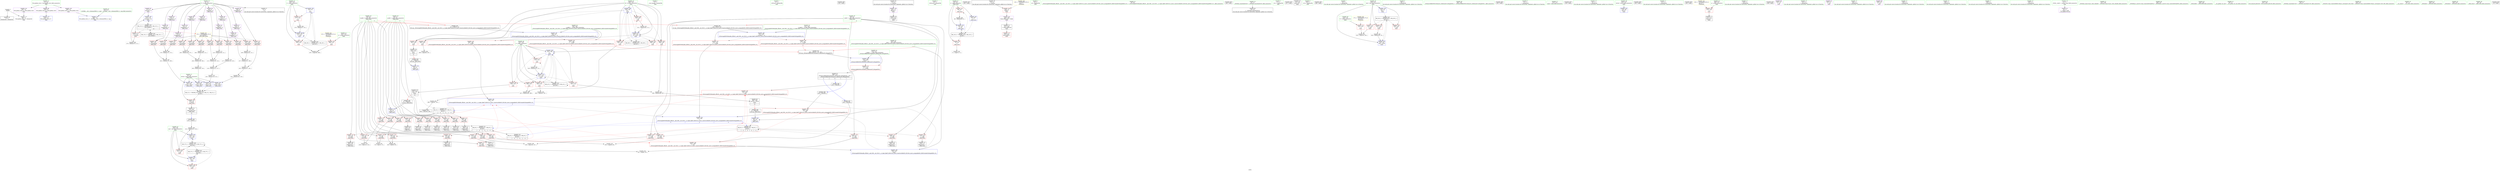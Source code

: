 digraph "SVFG" {
	label="SVFG";

	Node0x55d5497d9d20 [shape=record,color=grey,label="{NodeID: 0\nNullPtr}"];
	Node0x55d5497d9d20 -> Node0x55d5497fcfd0[style=solid];
	Node0x55d5497d9d20 -> Node0x55d549804400[style=solid];
	Node0x55d54980c3f0 [shape=record,color=grey,label="{NodeID: 277\n142 = Binary(137, 141, )\n}"];
	Node0x55d54980c3f0 -> Node0x55d54980c270[style=solid];
	Node0x55d5497ff2e0 [shape=record,color=blue,label="{NodeID: 194\n224\<--91\ni\<--\nmain\n}"];
	Node0x55d5497ff2e0 -> Node0x55d5498032f0[style=dashed];
	Node0x55d5497ff2e0 -> Node0x55d5498033c0[style=dashed];
	Node0x55d5497ff2e0 -> Node0x55d5497ff480[style=dashed];
	Node0x55d5497ff2e0 -> Node0x55d54981dbe0[style=dashed];
	Node0x55d5497fbc90 [shape=record,color=red,label="{NodeID: 111\n124\<--56\n\<--a.addr\n_Z6do_foriii\n}"];
	Node0x55d5497fbc90 -> Node0x55d54980dbf0[style=solid];
	Node0x55d5497fa6e0 [shape=record,color=green,label="{NodeID: 28\n56\<--57\na.addr\<--a.addr_field_insensitive\n_Z6do_foriii\n|{|<s11>3}}"];
	Node0x55d5497fa6e0 -> Node0x55d5497fb880[style=solid];
	Node0x55d5497fa6e0 -> Node0x55d5497fb950[style=solid];
	Node0x55d5497fa6e0 -> Node0x55d5497fba20[style=solid];
	Node0x55d5497fa6e0 -> Node0x55d5497fbaf0[style=solid];
	Node0x55d5497fa6e0 -> Node0x55d5497fbbc0[style=solid];
	Node0x55d5497fa6e0 -> Node0x55d5497fbc90[style=solid];
	Node0x55d5497fa6e0 -> Node0x55d5497fbd60[style=solid];
	Node0x55d5497fa6e0 -> Node0x55d5497fbe30[style=solid];
	Node0x55d5497fa6e0 -> Node0x55d5497fbf00[style=solid];
	Node0x55d5497fa6e0 -> Node0x55d5498011a0[style=solid];
	Node0x55d5497fa6e0 -> Node0x55d549804500[style=solid];
	Node0x55d5497fa6e0:s11 -> Node0x55d549806a80[style=solid,color=red];
	Node0x55d5498059e0 [shape=record,color=black,label="{NodeID: 388\n204 = PHI(368, )\n}"];
	Node0x55d5498059e0 -> Node0x55d549802d40[style=solid];
	Node0x55d549802520 [shape=record,color=red,label="{NodeID: 139\n157\<--156\n\<--arrayidx32\n_Z6do_foriii\n}"];
	Node0x55d549802520 -> Node0x55d54980cff0[style=solid];
	Node0x55d5497fcfd0 [shape=record,color=black,label="{NodeID: 56\n2\<--3\ndummyVal\<--dummyVal\n}"];
	Node0x55d549803be0 [shape=record,color=red,label="{NodeID: 167\n292\<--232\n\<--j\nmain\n}"];
	Node0x55d549803be0 -> Node0x55d54980e4f0[style=solid];
	Node0x55d5497fe780 [shape=record,color=purple,label="{NodeID: 84\n108\<--8\narrayidx9\<--F\n_Z6do_foriii\n}"];
	Node0x55d5497fe780 -> Node0x55d549802040[style=solid];
	Node0x55d5497f2c90 [shape=record,color=green,label="{NodeID: 1\n7\<--1\n__dso_handle\<--dummyObj\nGlob }"];
	Node0x55d54980c570 [shape=record,color=grey,label="{NodeID: 278\n119 = Binary(112, 117, )\n}"];
	Node0x55d54980c570 -> Node0x55d54980c9f0[style=solid];
	Node0x55d5497ff3b0 [shape=record,color=blue,label="{NodeID: 195\n272\<--274\narrayidx\<--inc\nmain\n}"];
	Node0x55d5497ff3b0 -> Node0x55d54981d1e0[style=dashed];
	Node0x55d5497fbd60 [shape=record,color=red,label="{NodeID: 112\n128\<--56\n\<--a.addr\n_Z6do_foriii\n}"];
	Node0x55d5497fbd60 -> Node0x55d5497fd810[style=solid];
	Node0x55d5497fa7b0 [shape=record,color=green,label="{NodeID: 29\n58\<--59\nb.addr\<--b.addr_field_insensitive\n_Z6do_foriii\n|{|<s10>3|<s11>4}}"];
	Node0x55d5497fa7b0 -> Node0x55d549801270[style=solid];
	Node0x55d5497fa7b0 -> Node0x55d549801340[style=solid];
	Node0x55d5497fa7b0 -> Node0x55d549801410[style=solid];
	Node0x55d5497fa7b0 -> Node0x55d5498014e0[style=solid];
	Node0x55d5497fa7b0 -> Node0x55d5498015b0[style=solid];
	Node0x55d5497fa7b0 -> Node0x55d549801680[style=solid];
	Node0x55d5497fa7b0 -> Node0x55d549801750[style=solid];
	Node0x55d5497fa7b0 -> Node0x55d549801820[style=solid];
	Node0x55d5497fa7b0 -> Node0x55d5498018f0[style=solid];
	Node0x55d5497fa7b0 -> Node0x55d5498045d0[style=solid];
	Node0x55d5497fa7b0:s10 -> Node0x55d549832320[style=solid,color=red];
	Node0x55d5497fa7b0:s11 -> Node0x55d549806a80[style=solid,color=red];
	Node0x55d549805b20 [shape=record,color=black,label="{NodeID: 389\n208 = PHI(368, )\n}"];
	Node0x55d549805b20 -> Node0x55d549802e10[style=solid];
	Node0x55d5498025f0 [shape=record,color=red,label="{NodeID: 140\n162\<--161\n\<--arrayidx35\n_Z6do_foriii\n}"];
	Node0x55d5498025f0 -> Node0x55d54980ccf0[style=solid];
	Node0x55d5497fd0d0 [shape=record,color=black,label="{NodeID: 57\n9\<--8\n\<--F\nCan only get source location for instruction, argument, global var or function.}"];
	Node0x55d549803cb0 [shape=record,color=red,label="{NodeID: 168\n296\<--232\n\<--j\nmain\n}"];
	Node0x55d549803cb0 -> Node0x55d54980ce70[style=solid];
	Node0x55d5497fe850 [shape=record,color=purple,label="{NodeID: 85\n115\<--8\narrayidx11\<--F\n_Z6do_foriii\n}"];
	Node0x55d5497fe850 -> Node0x55d549802110[style=solid];
	Node0x55d5497ddcc0 [shape=record,color=green,label="{NodeID: 2\n11\<--1\n_ZSt3cin\<--dummyObj\nGlob }"];
	Node0x55d54980c6f0 [shape=record,color=grey,label="{NodeID: 279\n117 = Binary(116, 118, )\n}"];
	Node0x55d54980c6f0 -> Node0x55d54980c570[style=solid];
	Node0x55d5497ff480 [shape=record,color=blue,label="{NodeID: 196\n224\<--278\ni\<--inc8\nmain\n}"];
	Node0x55d5497ff480 -> Node0x55d5498032f0[style=dashed];
	Node0x55d5497ff480 -> Node0x55d5498033c0[style=dashed];
	Node0x55d5497ff480 -> Node0x55d5497ff480[style=dashed];
	Node0x55d5497ff480 -> Node0x55d54981dbe0[style=dashed];
	Node0x55d5497fbe30 [shape=record,color=red,label="{NodeID: 113\n132\<--56\n\<--a.addr\n_Z6do_foriii\n}"];
	Node0x55d5497fbe30 -> Node0x55d5497fd8e0[style=solid];
	Node0x55d5497fa880 [shape=record,color=green,label="{NodeID: 30\n60\<--61\nc.addr\<--c.addr_field_insensitive\n_Z6do_foriii\n|{|<s6>4}}"];
	Node0x55d5497fa880 -> Node0x55d5498019c0[style=solid];
	Node0x55d5497fa880 -> Node0x55d549801a90[style=solid];
	Node0x55d5497fa880 -> Node0x55d549801b60[style=solid];
	Node0x55d5497fa880 -> Node0x55d549801c30[style=solid];
	Node0x55d5497fa880 -> Node0x55d549801d00[style=solid];
	Node0x55d5497fa880 -> Node0x55d5498046a0[style=solid];
	Node0x55d5497fa880:s6 -> Node0x55d549832320[style=solid,color=red];
	Node0x55d549805c60 [shape=record,color=black,label="{NodeID: 390\n235 = PHI()\n}"];
	Node0x55d5498026c0 [shape=record,color=red,label="{NodeID: 141\n171\<--170\n\<--arrayidx41\n_Z6do_foriii\n}"];
	Node0x55d5498026c0 -> Node0x55d54980d170[style=solid];
	Node0x55d5497fd1d0 [shape=record,color=black,label="{NodeID: 58\n12\<--11\n\<--_ZSt3cin\nCan only get source location for instruction, argument, global var or function.}"];
	Node0x55d5497fd1d0 -> Node0x55d5497fc630[style=solid];
	Node0x55d549803d80 [shape=record,color=red,label="{NodeID: 169\n304\<--232\n\<--j\nmain\n}"];
	Node0x55d549803d80 -> Node0x55d5497fe370[style=solid];
	Node0x55d5497fe920 [shape=record,color=purple,label="{NodeID: 86\n130\<--8\narrayidx17\<--F\n_Z6do_foriii\n}"];
	Node0x55d5497fe920 -> Node0x55d5498021e0[style=solid];
	Node0x55d5497f2d90 [shape=record,color=green,label="{NodeID: 3\n14\<--1\n_ZSt4cout\<--dummyObj\nGlob }"];
	Node0x55d54980c870 [shape=record,color=grey,label="{NodeID: 280\n274 = Binary(273, 111, )\n}"];
	Node0x55d54980c870 -> Node0x55d5497ff3b0[style=solid];
	Node0x55d5497ff550 [shape=record,color=blue,label="{NodeID: 197\n228\<--282\nans\<--\nmain\n}"];
	Node0x55d5497ff550 -> Node0x55d549803630[style=dashed];
	Node0x55d5497ff550 -> Node0x55d5498186e0[style=dashed];
	Node0x55d5497ff550 -> Node0x55d54981e0e0[style=dashed];
	Node0x55d5497fbf00 [shape=record,color=red,label="{NodeID: 114\n150\<--56\n\<--a.addr\n_Z6do_foriii\n}"];
	Node0x55d5497fbf00 -> Node0x55d5497fda80[style=solid];
	Node0x55d5497fa950 [shape=record,color=green,label="{NodeID: 31\n62\<--63\ni\<--i_field_insensitive\n_Z6do_foriii\n}"];
	Node0x55d5497fa950 -> Node0x55d549801dd0[style=solid];
	Node0x55d5497fa950 -> Node0x55d549801ea0[style=solid];
	Node0x55d5497fa950 -> Node0x55d549804770[style=solid];
	Node0x55d5497fa950 -> Node0x55d549804840[style=solid];
	Node0x55d549805d30 [shape=record,color=black,label="{NodeID: 391\n245 = PHI()\n}"];
	Node0x55d549802790 [shape=record,color=red,label="{NodeID: 142\n175\<--174\n\<--arrayidx43\n_Z6do_foriii\n}"];
	Node0x55d549802790 -> Node0x55d54980d170[style=solid];
	Node0x55d5497fd2d0 [shape=record,color=black,label="{NodeID: 59\n13\<--11\n\<--_ZSt3cin\nCan only get source location for instruction, argument, global var or function.}"];
	Node0x55d5497fd2d0 -> Node0x55d5497fc700[style=solid];
	Node0x55d549803e50 [shape=record,color=red,label="{NodeID: 170\n307\<--232\n\<--j\nmain\n}"];
	Node0x55d549803e50 -> Node0x55d54980d470[style=solid];
	Node0x55d5497fe9f0 [shape=record,color=purple,label="{NodeID: 87\n134\<--8\narrayidx19\<--F\n_Z6do_foriii\n}"];
	Node0x55d5497fe9f0 -> Node0x55d5498022b0[style=solid];
	Node0x55d5497f2e20 [shape=record,color=green,label="{NodeID: 4\n15\<--1\n.str\<--dummyObj\nGlob }"];
	Node0x55d54980c9f0 [shape=record,color=grey,label="{NodeID: 281\n120 = Binary(119, 121, )\n}"];
	Node0x55d54980c9f0 -> Node0x55d549804910[style=solid];
	Node0x55d5497ff620 [shape=record,color=blue,label="{NodeID: 198\n230\<--282\ni9\<--\nmain\n}"];
	Node0x55d5497ff620 -> Node0x55d549803700[style=dashed];
	Node0x55d5497ff620 -> Node0x55d5498037d0[style=dashed];
	Node0x55d5497ff620 -> Node0x55d5498038a0[style=dashed];
	Node0x55d5497ff620 -> Node0x55d549803970[style=dashed];
	Node0x55d5497ff620 -> Node0x55d549803a40[style=dashed];
	Node0x55d5497ff620 -> Node0x55d549803b10[style=dashed];
	Node0x55d5497ff620 -> Node0x55d5497ff960[style=dashed];
	Node0x55d5497ff620 -> Node0x55d54981edf0[style=dashed];
	Node0x55d5498011a0 [shape=record,color=red,label="{NodeID: 115\n168\<--56\n\<--a.addr\n_Z6do_foriii\n}"];
	Node0x55d5498011a0 -> Node0x55d5497fdcf0[style=solid];
	Node0x55d5497faa20 [shape=record,color=green,label="{NodeID: 32\n79\<--80\n_ZSt4swapIiENSt9enable_ifIXsr6__and_ISt6__not_ISt15__is_tuple_likeIT_EESt21is_move_constructibleIS3_ESt18is_move_assignableIS3_EEE5valueEvE4typeERS3_SC_\<--_ZSt4swapIiENSt9enable_ifIXsr6__and_ISt6__not_ISt15__is_tuple_likeIT_EESt21is_move_constructibleIS3_ESt18is_move_assignableIS3_EEE5valueEvE4typeERS3_SC__field_insensitive\n}"];
	Node0x55d549805e00 [shape=record,color=black,label="{NodeID: 392\n248 = PHI()\n}"];
	Node0x55d549802860 [shape=record,color=red,label="{NodeID: 143\n180\<--179\n\<--arrayidx46\n_Z6do_foriii\n}"];
	Node0x55d549802860 -> Node0x55d54980d2f0[style=solid];
	Node0x55d5497fd3d0 [shape=record,color=black,label="{NodeID: 60\n34\<--35\n\<--_ZNSt8ios_base4InitD1Ev\nCan only get source location for instruction, argument, global var or function.}"];
	Node0x55d549820ca0 [shape=record,color=yellow,style=double,label="{NodeID: 337\n12V_1 = ENCHI(MR_12V_0)\npts\{100000 \}\nFun[_Z6do_foriii]}"];
	Node0x55d549820ca0 -> Node0x55d549801f70[style=dashed];
	Node0x55d549820ca0 -> Node0x55d549802040[style=dashed];
	Node0x55d549820ca0 -> Node0x55d549802110[style=dashed];
	Node0x55d549820ca0 -> Node0x55d5498021e0[style=dashed];
	Node0x55d549820ca0 -> Node0x55d5498022b0[style=dashed];
	Node0x55d549820ca0 -> Node0x55d549802380[style=dashed];
	Node0x55d549820ca0 -> Node0x55d549802450[style=dashed];
	Node0x55d549820ca0 -> Node0x55d549802520[style=dashed];
	Node0x55d549820ca0 -> Node0x55d5498025f0[style=dashed];
	Node0x55d549820ca0 -> Node0x55d5498026c0[style=dashed];
	Node0x55d549820ca0 -> Node0x55d549802790[style=dashed];
	Node0x55d549820ca0 -> Node0x55d549802860[style=dashed];
	Node0x55d549803f20 [shape=record,color=red,label="{NodeID: 171\n315\<--232\n\<--j\nmain\n}"];
	Node0x55d549803f20 -> Node0x55d54980d770[style=solid];
	Node0x55d5497feac0 [shape=record,color=purple,label="{NodeID: 88\n140\<--8\narrayidx23\<--F\n_Z6do_foriii\n}"];
	Node0x55d5497feac0 -> Node0x55d549802380[style=solid];
	Node0x55d5497dd7b0 [shape=record,color=green,label="{NodeID: 5\n17\<--1\n.str.1\<--dummyObj\nGlob }"];
	Node0x55d54980cb70 [shape=record,color=grey,label="{NodeID: 282\n278 = Binary(277, 91, )\n}"];
	Node0x55d54980cb70 -> Node0x55d5497ff480[style=solid];
	Node0x55d5497ff6f0 [shape=record,color=blue,label="{NodeID: 199\n232\<--289\nj\<--\nmain\n}"];
	Node0x55d5497ff6f0 -> Node0x55d549803be0[style=dashed];
	Node0x55d5497ff6f0 -> Node0x55d549803cb0[style=dashed];
	Node0x55d5497ff6f0 -> Node0x55d549803d80[style=dashed];
	Node0x55d5497ff6f0 -> Node0x55d549803e50[style=dashed];
	Node0x55d5497ff6f0 -> Node0x55d549803f20[style=dashed];
	Node0x55d5497ff6f0 -> Node0x55d5497ff6f0[style=dashed];
	Node0x55d5497ff6f0 -> Node0x55d5497ff890[style=dashed];
	Node0x55d5497ff6f0 -> Node0x55d54981eee0[style=dashed];
	Node0x55d549801270 [shape=record,color=red,label="{NodeID: 116\n75\<--58\n\<--b.addr\n_Z6do_foriii\n}"];
	Node0x55d549801270 -> Node0x55d54980e7f0[style=solid];
	Node0x55d5497fab20 [shape=record,color=green,label="{NodeID: 33\n189\<--190\n__a.addr\<--__a.addr_field_insensitive\n_ZSt4swapIiENSt9enable_ifIXsr6__and_ISt6__not_ISt15__is_tuple_likeIT_EESt21is_move_constructibleIS3_ESt18is_move_assignableIS3_EEE5valueEvE4typeERS3_SC_\n}"];
	Node0x55d5497fab20 -> Node0x55d549802930[style=solid];
	Node0x55d5497fab20 -> Node0x55d549802a00[style=solid];
	Node0x55d5497fab20 -> Node0x55d549804c50[style=solid];
	Node0x55d549805ed0 [shape=record,color=black,label="{NodeID: 393\n257 = PHI()\n}"];
	Node0x55d54981a9e0 [shape=record,color=black,label="{NodeID: 310\nMR_4V_3 = PHI(MR_4V_5, MR_4V_2, )\npts\{57 \}\n|{|<s11>3|<s12>3|<s13>3}}"];
	Node0x55d54981a9e0 -> Node0x55d5497fb880[style=dashed];
	Node0x55d54981a9e0 -> Node0x55d5497fb950[style=dashed];
	Node0x55d54981a9e0 -> Node0x55d5497fba20[style=dashed];
	Node0x55d54981a9e0 -> Node0x55d5497fbaf0[style=dashed];
	Node0x55d54981a9e0 -> Node0x55d5497fbbc0[style=dashed];
	Node0x55d54981a9e0 -> Node0x55d5497fbc90[style=dashed];
	Node0x55d54981a9e0 -> Node0x55d5497fbd60[style=dashed];
	Node0x55d54981a9e0 -> Node0x55d5497fbe30[style=dashed];
	Node0x55d54981a9e0 -> Node0x55d5497fbf00[style=dashed];
	Node0x55d54981a9e0 -> Node0x55d5498011a0[style=dashed];
	Node0x55d54981a9e0 -> Node0x55d54981a9e0[style=dashed];
	Node0x55d54981a9e0:s11 -> Node0x55d549802c70[style=dashed,color=red];
	Node0x55d54981a9e0:s12 -> Node0x55d549802d40[style=dashed,color=red];
	Node0x55d54981a9e0:s13 -> Node0x55d549804ec0[style=dashed,color=red];
	Node0x55d549802930 [shape=record,color=red,label="{NodeID: 144\n197\<--189\n\<--__a.addr\n_ZSt4swapIiENSt9enable_ifIXsr6__and_ISt6__not_ISt15__is_tuple_likeIT_EESt21is_move_constructibleIS3_ESt18is_move_assignableIS3_EEE5valueEvE4typeERS3_SC_\n|{<s0>5}}"];
	Node0x55d549802930:s0 -> Node0x55d5498066e0[style=solid,color=red];
	Node0x55d5497fd4d0 [shape=record,color=black,label="{NodeID: 61\n215\<--68\nmain_ret\<--\nmain\n}"];
	Node0x55d549820d80 [shape=record,color=yellow,style=double,label="{NodeID: 338\n23V_1 = ENCHI(MR_23V_0)\npts\{1 \}\nFun[main]}"];
	Node0x55d549820d80 -> Node0x55d5497fc700[style=dashed];
	Node0x55d549803ff0 [shape=record,color=red,label="{NodeID: 172\n242\<--241\nvbase.offset\<--\nmain\n}"];
	Node0x55d5497feb90 [shape=record,color=purple,label="{NodeID: 89\n152\<--8\narrayidx30\<--F\n_Z6do_foriii\n}"];
	Node0x55d5497feb90 -> Node0x55d549802450[style=solid];
	Node0x55d5497dd840 [shape=record,color=green,label="{NodeID: 6\n19\<--1\n.str.2\<--dummyObj\nGlob }"];
	Node0x55d54980ccf0 [shape=record,color=grey,label="{NodeID: 283\n163 = Binary(162, 111, )\n}"];
	Node0x55d54980ccf0 -> Node0x55d54980bf70[style=solid];
	Node0x55d5497ff7c0 [shape=record,color=blue,label="{NodeID: 200\n228\<--312\nans\<--add\nmain\n}"];
	Node0x55d5497ff7c0 -> Node0x55d5498186e0[style=dashed];
	Node0x55d549801340 [shape=record,color=red,label="{NodeID: 117\n82\<--58\n\<--b.addr\n_Z6do_foriii\n}"];
	Node0x55d549801340 -> Node0x55d54980e970[style=solid];
	Node0x55d5497fabf0 [shape=record,color=green,label="{NodeID: 34\n191\<--192\n__b.addr\<--__b.addr_field_insensitive\n_ZSt4swapIiENSt9enable_ifIXsr6__and_ISt6__not_ISt15__is_tuple_likeIT_EESt21is_move_constructibleIS3_ESt18is_move_assignableIS3_EEE5valueEvE4typeERS3_SC_\n}"];
	Node0x55d5497fabf0 -> Node0x55d549802ad0[style=solid];
	Node0x55d5497fabf0 -> Node0x55d549802ba0[style=solid];
	Node0x55d5497fabf0 -> Node0x55d549804d20[style=solid];
	Node0x55d549805fa0 [shape=record,color=black,label="{NodeID: 394\n269 = PHI()\n}"];
	Node0x55d54981aee0 [shape=record,color=black,label="{NodeID: 311\nMR_6V_3 = PHI(MR_6V_7, MR_6V_2, )\npts\{59 \}\n|{|<s9>3|<s10>3|<s11>3}}"];
	Node0x55d54981aee0 -> Node0x55d549801270[style=dashed];
	Node0x55d54981aee0 -> Node0x55d549801410[style=dashed];
	Node0x55d54981aee0 -> Node0x55d5498014e0[style=dashed];
	Node0x55d54981aee0 -> Node0x55d5498015b0[style=dashed];
	Node0x55d54981aee0 -> Node0x55d549801680[style=dashed];
	Node0x55d54981aee0 -> Node0x55d549801750[style=dashed];
	Node0x55d54981aee0 -> Node0x55d549801820[style=dashed];
	Node0x55d54981aee0 -> Node0x55d5498018f0[style=dashed];
	Node0x55d54981aee0 -> Node0x55d54981c2e0[style=dashed];
	Node0x55d54981aee0:s9 -> Node0x55d549802c70[style=dashed,color=red];
	Node0x55d54981aee0:s10 -> Node0x55d549802d40[style=dashed,color=red];
	Node0x55d54981aee0:s11 -> Node0x55d549804ec0[style=dashed,color=red];
	Node0x55d549802a00 [shape=record,color=red,label="{NodeID: 145\n206\<--189\n\<--__a.addr\n_ZSt4swapIiENSt9enable_ifIXsr6__and_ISt6__not_ISt15__is_tuple_likeIT_EESt21is_move_constructibleIS3_ESt18is_move_assignableIS3_EEE5valueEvE4typeERS3_SC_\n}"];
	Node0x55d549802a00 -> Node0x55d549804ec0[style=solid];
	Node0x55d5497fd5a0 [shape=record,color=black,label="{NodeID: 62\n103\<--102\nidxprom\<--\n_Z6do_foriii\n}"];
	Node0x55d5498040c0 [shape=record,color=red,label="{NodeID: 173\n273\<--272\n\<--arrayidx\nmain\n}"];
	Node0x55d5498040c0 -> Node0x55d54980c870[style=solid];
	Node0x55d5497fec60 [shape=record,color=purple,label="{NodeID: 90\n156\<--8\narrayidx32\<--F\n_Z6do_foriii\n}"];
	Node0x55d5497fec60 -> Node0x55d549802520[style=solid];
	Node0x55d5497f1b20 [shape=record,color=green,label="{NodeID: 7\n22\<--1\n\<--dummyObj\nCan only get source location for instruction, argument, global var or function.}"];
	Node0x55d54980ce70 [shape=record,color=grey,label="{NodeID: 284\n297 = Binary(295, 296, )\n}"];
	Node0x55d54980ce70 -> Node0x55d54980e670[style=solid];
	Node0x55d5497ff890 [shape=record,color=blue,label="{NodeID: 201\n232\<--316\nj\<--inc22\nmain\n}"];
	Node0x55d5497ff890 -> Node0x55d549803be0[style=dashed];
	Node0x55d5497ff890 -> Node0x55d549803cb0[style=dashed];
	Node0x55d5497ff890 -> Node0x55d549803d80[style=dashed];
	Node0x55d5497ff890 -> Node0x55d549803e50[style=dashed];
	Node0x55d5497ff890 -> Node0x55d549803f20[style=dashed];
	Node0x55d5497ff890 -> Node0x55d5497ff6f0[style=dashed];
	Node0x55d5497ff890 -> Node0x55d5497ff890[style=dashed];
	Node0x55d5497ff890 -> Node0x55d54981eee0[style=dashed];
	Node0x55d549801410 [shape=record,color=red,label="{NodeID: 118\n95\<--58\n\<--b.addr\n_Z6do_foriii\n}"];
	Node0x55d549801410 -> Node0x55d54980dd70[style=solid];
	Node0x55d5497facc0 [shape=record,color=green,label="{NodeID: 35\n193\<--194\n__tmp\<--__tmp_field_insensitive\n_ZSt4swapIiENSt9enable_ifIXsr6__and_ISt6__not_ISt15__is_tuple_likeIT_EESt21is_move_constructibleIS3_ESt18is_move_assignableIS3_EEE5valueEvE4typeERS3_SC_\n|{|<s1>7}}"];
	Node0x55d5497facc0 -> Node0x55d549804df0[style=solid];
	Node0x55d5497facc0:s1 -> Node0x55d5498066e0[style=solid,color=red];
	Node0x55d549806070 [shape=record,color=black,label="{NodeID: 395\n310 = PHI(50, )\n}"];
	Node0x55d549806070 -> Node0x55d54980d5f0[style=solid];
	Node0x55d54981b3e0 [shape=record,color=black,label="{NodeID: 312\nMR_8V_3 = PHI(MR_8V_5, MR_8V_2, )\npts\{61 \}\n|{|<s6>4|<s7>4|<s8>4|<s9>4}}"];
	Node0x55d54981b3e0 -> Node0x55d5498019c0[style=dashed];
	Node0x55d54981b3e0 -> Node0x55d549801a90[style=dashed];
	Node0x55d54981b3e0 -> Node0x55d549801b60[style=dashed];
	Node0x55d54981b3e0 -> Node0x55d549801c30[style=dashed];
	Node0x55d54981b3e0 -> Node0x55d549801d00[style=dashed];
	Node0x55d54981b3e0 -> Node0x55d54981b3e0[style=dashed];
	Node0x55d54981b3e0:s6 -> Node0x55d549802c70[style=dashed,color=red];
	Node0x55d54981b3e0:s7 -> Node0x55d549802d40[style=dashed,color=red];
	Node0x55d54981b3e0:s8 -> Node0x55d549802e10[style=dashed,color=red];
	Node0x55d54981b3e0:s9 -> Node0x55d549804f90[style=dashed,color=red];
	Node0x55d549802ad0 [shape=record,color=red,label="{NodeID: 146\n203\<--191\n\<--__b.addr\n_ZSt4swapIiENSt9enable_ifIXsr6__and_ISt6__not_ISt15__is_tuple_likeIT_EESt21is_move_constructibleIS3_ESt18is_move_assignableIS3_EEE5valueEvE4typeERS3_SC_\n|{<s0>6}}"];
	Node0x55d549802ad0:s0 -> Node0x55d5498066e0[style=solid,color=red];
	Node0x55d5497fd670 [shape=record,color=black,label="{NodeID: 63\n107\<--106\nidxprom8\<--\n_Z6do_foriii\n}"];
	Node0x55d549820f70 [shape=record,color=yellow,style=double,label="{NodeID: 340\n27V_1 = ENCHI(MR_27V_0)\npts\{219 \}\nFun[main]}"];
	Node0x55d549820f70 -> Node0x55d549802ee0[style=dashed];
	Node0x55d549804190 [shape=record,color=red,label="{NodeID: 174\n373\<--370\n\<--__t.addr\n_ZSt4moveIRiEONSt16remove_referenceIT_E4typeEOS2_\n}"];
	Node0x55d549804190 -> Node0x55d5497fe510[style=solid];
	Node0x55d5497fed30 [shape=record,color=purple,label="{NodeID: 91\n161\<--8\narrayidx35\<--F\n_Z6do_foriii\n}"];
	Node0x55d5497fed30 -> Node0x55d5498025f0[style=solid];
	Node0x55d5497f1bb0 [shape=record,color=green,label="{NodeID: 8\n68\<--1\n\<--dummyObj\nCan only get source location for instruction, argument, global var or function.}"];
	Node0x55d54980cff0 [shape=record,color=grey,label="{NodeID: 285\n158 = Binary(153, 157, )\n}"];
	Node0x55d54980cff0 -> Node0x55d54980bf70[style=solid];
	Node0x55d5497ff960 [shape=record,color=blue,label="{NodeID: 202\n230\<--321\ni9\<--inc25\nmain\n}"];
	Node0x55d5497ff960 -> Node0x55d549803700[style=dashed];
	Node0x55d5497ff960 -> Node0x55d5498037d0[style=dashed];
	Node0x55d5497ff960 -> Node0x55d5498038a0[style=dashed];
	Node0x55d5497ff960 -> Node0x55d549803970[style=dashed];
	Node0x55d5497ff960 -> Node0x55d549803a40[style=dashed];
	Node0x55d5497ff960 -> Node0x55d549803b10[style=dashed];
	Node0x55d5497ff960 -> Node0x55d5497ff960[style=dashed];
	Node0x55d5497ff960 -> Node0x55d54981edf0[style=dashed];
	Node0x55d5498014e0 [shape=record,color=red,label="{NodeID: 119\n98\<--58\n\<--b.addr\n_Z6do_foriii\n}"];
	Node0x55d5498014e0 -> Node0x55d54980e1f0[style=solid];
	Node0x55d5497fad90 [shape=record,color=green,label="{NodeID: 36\n199\<--200\n_ZSt4moveIRiEONSt16remove_referenceIT_E4typeEOS2_\<--_ZSt4moveIRiEONSt16remove_referenceIT_E4typeEOS2__field_insensitive\n}"];
	Node0x55d5498062a0 [shape=record,color=black,label="{NodeID: 396\n325 = PHI()\n}"];
	Node0x55d54981b8e0 [shape=record,color=black,label="{NodeID: 313\nMR_10V_3 = PHI(MR_10V_4, MR_10V_2, )\npts\{63 \}\n}"];
	Node0x55d54981b8e0 -> Node0x55d549801dd0[style=dashed];
	Node0x55d54981b8e0 -> Node0x55d549801ea0[style=dashed];
	Node0x55d54981b8e0 -> Node0x55d549804840[style=dashed];
	Node0x55d549802ba0 [shape=record,color=red,label="{NodeID: 147\n210\<--191\n\<--__b.addr\n_ZSt4swapIiENSt9enable_ifIXsr6__and_ISt6__not_ISt15__is_tuple_likeIT_EESt21is_move_constructibleIS3_ESt18is_move_assignableIS3_EEE5valueEvE4typeERS3_SC_\n}"];
	Node0x55d549802ba0 -> Node0x55d549804f90[style=solid];
	Node0x55d5497fd740 [shape=record,color=black,label="{NodeID: 64\n114\<--113\nidxprom10\<--\n_Z6do_foriii\n}"];
	Node0x55d549804260 [shape=record,color=blue,label="{NodeID: 175\n379\<--22\nllvm.global_ctors_0\<--\nGlob }"];
	Node0x55d5497fee00 [shape=record,color=purple,label="{NodeID: 92\n170\<--8\narrayidx41\<--F\n_Z6do_foriii\n}"];
	Node0x55d5497fee00 -> Node0x55d5498026c0[style=solid];
	Node0x55d5497f97d0 [shape=record,color=green,label="{NodeID: 9\n72\<--1\n\<--dummyObj\nCan only get source location for instruction, argument, global var or function.}"];
	Node0x55d54980d170 [shape=record,color=grey,label="{NodeID: 286\n176 = Binary(171, 175, )\n}"];
	Node0x55d54980d170 -> Node0x55d54980d2f0[style=solid];
	Node0x55d5497ffa30 [shape=record,color=blue,label="{NodeID: 203\n220\<--342\ntest\<--inc33\nmain\n}"];
	Node0x55d5497ffa30 -> Node0x55d54981d6e0[style=dashed];
	Node0x55d5498015b0 [shape=record,color=red,label="{NodeID: 120\n125\<--58\n\<--b.addr\n_Z6do_foriii\n}"];
	Node0x55d5498015b0 -> Node0x55d54980dbf0[style=solid];
	Node0x55d5497fae90 [shape=record,color=green,label="{NodeID: 37\n213\<--214\nmain\<--main_field_insensitive\n}"];
	Node0x55d549806370 [shape=record,color=black,label="{NodeID: 397\n329 = PHI()\n}"];
	Node0x55d549802c70 [shape=record,color=red,label="{NodeID: 148\n201\<--198\n\<--call\n_ZSt4swapIiENSt9enable_ifIXsr6__and_ISt6__not_ISt15__is_tuple_likeIT_EESt21is_move_constructibleIS3_ESt18is_move_assignableIS3_EEE5valueEvE4typeERS3_SC_\n}"];
	Node0x55d549802c70 -> Node0x55d549804df0[style=solid];
	Node0x55d5497fd810 [shape=record,color=black,label="{NodeID: 65\n129\<--128\nidxprom16\<--\n_Z6do_foriii\n}"];
	Node0x55d549821130 [shape=record,color=yellow,style=double,label="{NodeID: 342\n31V_1 = ENCHI(MR_31V_0)\npts\{223 \}\nFun[main]}"];
	Node0x55d549821130 -> Node0x55d549803220[style=dashed];
	Node0x55d549804330 [shape=record,color=blue,label="{NodeID: 176\n380\<--23\nllvm.global_ctors_1\<--_GLOBAL__sub_I_chinmay0906_0_1.cpp\nGlob }"];
	Node0x55d5497feed0 [shape=record,color=purple,label="{NodeID: 93\n174\<--8\narrayidx43\<--F\n_Z6do_foriii\n}"];
	Node0x55d5497feed0 -> Node0x55d549802790[style=solid];
	Node0x55d5497f9860 [shape=record,color=green,label="{NodeID: 10\n91\<--1\n\<--dummyObj\nCan only get source location for instruction, argument, global var or function.}"];
	Node0x55d54980d2f0 [shape=record,color=grey,label="{NodeID: 287\n181 = Binary(176, 180, )\n}"];
	Node0x55d54980d2f0 -> Node0x55d549804b80[style=solid];
	Node0x55d5497ffb00 [shape=record,color=blue,label="{NodeID: 204\n370\<--369\n__t.addr\<--__t\n_ZSt4moveIRiEONSt16remove_referenceIT_E4typeEOS2_\n}"];
	Node0x55d5497ffb00 -> Node0x55d549804190[style=dashed];
	Node0x55d549801680 [shape=record,color=red,label="{NodeID: 121\n146\<--58\n\<--b.addr\n_Z6do_foriii\n}"];
	Node0x55d549801680 -> Node0x55d54980e070[style=solid];
	Node0x55d5497faf90 [shape=record,color=green,label="{NodeID: 38\n216\<--217\nretval\<--retval_field_insensitive\nmain\n}"];
	Node0x55d5497faf90 -> Node0x55d5497ff140[style=solid];
	Node0x55d549806440 [shape=record,color=black,label="{NodeID: 398\n333 = PHI()\n}"];
	Node0x55d54981c2e0 [shape=record,color=black,label="{NodeID: 315\nMR_6V_5 = PHI(MR_6V_4, MR_6V_3, )\npts\{59 \}\n|{|<s2>4|<s3>4|<s4>4}}"];
	Node0x55d54981c2e0 -> Node0x55d549801340[style=dashed];
	Node0x55d54981c2e0 -> Node0x55d54981aee0[style=dashed];
	Node0x55d54981c2e0:s2 -> Node0x55d549802c70[style=dashed,color=red];
	Node0x55d54981c2e0:s3 -> Node0x55d549802d40[style=dashed,color=red];
	Node0x55d54981c2e0:s4 -> Node0x55d549804ec0[style=dashed,color=red];
	Node0x55d549802d40 [shape=record,color=red,label="{NodeID: 149\n205\<--204\n\<--call1\n_ZSt4swapIiENSt9enable_ifIXsr6__and_ISt6__not_ISt15__is_tuple_likeIT_EESt21is_move_constructibleIS3_ESt18is_move_assignableIS3_EEE5valueEvE4typeERS3_SC_\n}"];
	Node0x55d549802d40 -> Node0x55d549804ec0[style=solid];
	Node0x55d5497fd8e0 [shape=record,color=black,label="{NodeID: 66\n133\<--132\nidxprom18\<--\n_Z6do_foriii\n}"];
	Node0x55d549804400 [shape=record,color=blue, style = dotted,label="{NodeID: 177\n381\<--3\nllvm.global_ctors_2\<--dummyVal\nGlob }"];
	Node0x55d5497fefa0 [shape=record,color=purple,label="{NodeID: 94\n179\<--8\narrayidx46\<--F\n_Z6do_foriii\n}"];
	Node0x55d5497fefa0 -> Node0x55d549802860[style=solid];
	Node0x55d5497f98f0 [shape=record,color=green,label="{NodeID: 11\n111\<--1\n\<--dummyObj\nCan only get source location for instruction, argument, global var or function.}"];
	Node0x55d54980d470 [shape=record,color=grey,label="{NodeID: 288\n308 = Binary(306, 307, )\n}"];
	Node0x55d54980d470 -> Node0x55d5497fe440[style=solid];
	Node0x55d549801750 [shape=record,color=red,label="{NodeID: 122\n154\<--58\n\<--b.addr\n_Z6do_foriii\n}"];
	Node0x55d549801750 -> Node0x55d5497fdb50[style=solid];
	Node0x55d5497fb060 [shape=record,color=green,label="{NodeID: 39\n218\<--219\nT\<--T_field_insensitive\nmain\n}"];
	Node0x55d5497fb060 -> Node0x55d549802ee0[style=solid];
	Node0x55d549806510 [shape=record,color=black,label="{NodeID: 399\n335 = PHI()\n}"];
	Node0x55d54981c7e0 [shape=record,color=black,label="{NodeID: 316\nMR_2V_3 = PHI(MR_2V_6, MR_2V_4, MR_2V_5, MR_2V_2, )\npts\{55 \}\n}"];
	Node0x55d54981c7e0 -> Node0x55d5497fb7b0[style=dashed];
	Node0x55d549802e10 [shape=record,color=red,label="{NodeID: 150\n209\<--208\n\<--call2\n_ZSt4swapIiENSt9enable_ifIXsr6__and_ISt6__not_ISt15__is_tuple_likeIT_EESt21is_move_constructibleIS3_ESt18is_move_assignableIS3_EEE5valueEvE4typeERS3_SC_\n}"];
	Node0x55d549802e10 -> Node0x55d549804f90[style=solid];
	Node0x55d5497fd9b0 [shape=record,color=black,label="{NodeID: 67\n139\<--138\nidxprom22\<--\n_Z6do_foriii\n}"];
	Node0x55d5498212f0 [shape=record,color=yellow,style=double,label="{NodeID: 344\n35V_1 = ENCHI(MR_35V_0)\npts\{227 \}\nFun[main]}"];
	Node0x55d5498212f0 -> Node0x55d549803490[style=dashed];
	Node0x55d549804500 [shape=record,color=blue,label="{NodeID: 178\n56\<--51\na.addr\<--a\n_Z6do_foriii\n}"];
	Node0x55d549804500 -> Node0x55d54981a9e0[style=dashed];
	Node0x55d5497ff070 [shape=record,color=purple,label="{NodeID: 95\n272\<--8\narrayidx\<--F\nmain\n}"];
	Node0x55d5497ff070 -> Node0x55d5498040c0[style=solid];
	Node0x55d5497ff070 -> Node0x55d5497ff3b0[style=solid];
	Node0x55d5497f9980 [shape=record,color=green,label="{NodeID: 12\n118\<--1\n\<--dummyObj\nCan only get source location for instruction, argument, global var or function.}"];
	Node0x55d54980d5f0 [shape=record,color=grey,label="{NodeID: 289\n312 = Binary(311, 310, )\n}"];
	Node0x55d54980d5f0 -> Node0x55d5497ff7c0[style=solid];
	Node0x55d549801820 [shape=record,color=red,label="{NodeID: 123\n159\<--58\n\<--b.addr\n_Z6do_foriii\n}"];
	Node0x55d549801820 -> Node0x55d5497fdc20[style=solid];
	Node0x55d5497fb130 [shape=record,color=green,label="{NodeID: 40\n220\<--221\ntest\<--test_field_insensitive\nmain\n}"];
	Node0x55d5497fb130 -> Node0x55d549802fb0[style=solid];
	Node0x55d5497fb130 -> Node0x55d549803080[style=solid];
	Node0x55d5497fb130 -> Node0x55d549803150[style=solid];
	Node0x55d5497fb130 -> Node0x55d5497ff210[style=solid];
	Node0x55d5497fb130 -> Node0x55d5497ffa30[style=solid];
	Node0x55d549806610 [shape=record,color=black,label="{NodeID: 400\n339 = PHI()\n}"];
	Node0x55d549802ee0 [shape=record,color=red,label="{NodeID: 151\n254\<--218\n\<--T\nmain\n}"];
	Node0x55d549802ee0 -> Node0x55d54980d8f0[style=solid];
	Node0x55d5497fda80 [shape=record,color=black,label="{NodeID: 68\n151\<--150\nidxprom29\<--\n_Z6do_foriii\n}"];
	Node0x55d5498045d0 [shape=record,color=blue,label="{NodeID: 179\n58\<--52\nb.addr\<--b\n_Z6do_foriii\n}"];
	Node0x55d5498045d0 -> Node0x55d54981aee0[style=dashed];
	Node0x55d5497fbff0 [shape=record,color=purple,label="{NodeID: 96\n324\<--15\n\<--.str\nmain\n}"];
	Node0x55d5497f9a10 [shape=record,color=green,label="{NodeID: 13\n121\<--1\n\<--dummyObj\nCan only get source location for instruction, argument, global var or function.}"];
	Node0x55d54980d770 [shape=record,color=grey,label="{NodeID: 290\n316 = Binary(315, 111, )\n}"];
	Node0x55d54980d770 -> Node0x55d5497ff890[style=solid];
	Node0x55d5498018f0 [shape=record,color=red,label="{NodeID: 124\n172\<--58\n\<--b.addr\n_Z6do_foriii\n}"];
	Node0x55d5498018f0 -> Node0x55d5497fddc0[style=solid];
	Node0x55d5497fb200 [shape=record,color=green,label="{NodeID: 41\n222\<--223\nn\<--n_field_insensitive\nmain\n}"];
	Node0x55d5497fb200 -> Node0x55d549803220[style=solid];
	Node0x55d5498066e0 [shape=record,color=black,label="{NodeID: 401\n369 = PHI(197, 203, 193, )\n0th arg _ZSt4moveIRiEONSt16remove_referenceIT_E4typeEOS2_ }"];
	Node0x55d5498066e0 -> Node0x55d5497ffb00[style=solid];
	Node0x55d54981d1e0 [shape=record,color=black,label="{NodeID: 318\nMR_12V_3 = PHI(MR_12V_4, MR_12V_2, )\npts\{100000 \}\n|{|<s3>14}}"];
	Node0x55d54981d1e0 -> Node0x55d5498040c0[style=dashed];
	Node0x55d54981d1e0 -> Node0x55d5497ff3b0[style=dashed];
	Node0x55d54981d1e0 -> Node0x55d54981f3e0[style=dashed];
	Node0x55d54981d1e0:s3 -> Node0x55d549820ca0[style=dashed,color=red];
	Node0x55d549802fb0 [shape=record,color=red,label="{NodeID: 152\n253\<--220\n\<--test\nmain\n}"];
	Node0x55d549802fb0 -> Node0x55d54980d8f0[style=solid];
	Node0x55d5497fdb50 [shape=record,color=black,label="{NodeID: 69\n155\<--154\nidxprom31\<--\n_Z6do_foriii\n}"];
	Node0x55d5498046a0 [shape=record,color=blue,label="{NodeID: 180\n60\<--53\nc.addr\<--c\n_Z6do_foriii\n}"];
	Node0x55d5498046a0 -> Node0x55d54981b3e0[style=dashed];
	Node0x55d5497fc0c0 [shape=record,color=purple,label="{NodeID: 97\n332\<--17\n\<--.str.1\nmain\n}"];
	Node0x55d5497f9aa0 [shape=record,color=green,label="{NodeID: 14\n236\<--1\n\<--dummyObj\nCan only get source location for instruction, argument, global var or function.}"];
	Node0x55d54980d8f0 [shape=record,color=grey,label="{NodeID: 291\n255 = cmp(253, 254, )\n}"];
	Node0x55d5498019c0 [shape=record,color=red,label="{NodeID: 125\n83\<--60\n\<--c.addr\n_Z6do_foriii\n}"];
	Node0x55d5498019c0 -> Node0x55d54980e970[style=solid];
	Node0x55d5497fb2d0 [shape=record,color=green,label="{NodeID: 42\n224\<--225\ni\<--i_field_insensitive\nmain\n}"];
	Node0x55d5497fb2d0 -> Node0x55d5498032f0[style=solid];
	Node0x55d5497fb2d0 -> Node0x55d5498033c0[style=solid];
	Node0x55d5497fb2d0 -> Node0x55d5497ff2e0[style=solid];
	Node0x55d5497fb2d0 -> Node0x55d5497ff480[style=solid];
	Node0x55d549806a80 [shape=record,color=black,label="{NodeID: 402\n187 = PHI(56, 58, )\n0th arg _ZSt4swapIiENSt9enable_ifIXsr6__and_ISt6__not_ISt15__is_tuple_likeIT_EESt21is_move_constructibleIS3_ESt18is_move_assignableIS3_EEE5valueEvE4typeERS3_SC_ }"];
	Node0x55d549806a80 -> Node0x55d549804c50[style=solid];
	Node0x55d54981d6e0 [shape=record,color=black,label="{NodeID: 319\nMR_29V_3 = PHI(MR_29V_4, MR_29V_2, )\npts\{221 \}\n}"];
	Node0x55d54981d6e0 -> Node0x55d549802fb0[style=dashed];
	Node0x55d54981d6e0 -> Node0x55d549803080[style=dashed];
	Node0x55d54981d6e0 -> Node0x55d549803150[style=dashed];
	Node0x55d54981d6e0 -> Node0x55d5497ffa30[style=dashed];
	Node0x55d549803080 [shape=record,color=red,label="{NodeID: 153\n328\<--220\n\<--test\nmain\n}"];
	Node0x55d5497fdc20 [shape=record,color=black,label="{NodeID: 70\n160\<--159\nidxprom34\<--\n_Z6do_foriii\n}"];
	Node0x55d549804770 [shape=record,color=blue,label="{NodeID: 181\n62\<--68\ni\<--\n_Z6do_foriii\n}"];
	Node0x55d549804770 -> Node0x55d54981b8e0[style=dashed];
	Node0x55d5497fc190 [shape=record,color=purple,label="{NodeID: 98\n338\<--19\n\<--.str.2\nmain\n}"];
	Node0x55d5497f9b30 [shape=record,color=green,label="{NodeID: 15\n259\<--1\n\<--dummyObj\nCan only get source location for instruction, argument, global var or function.}"];
	Node0x55d54980da70 [shape=record,color=grey,label="{NodeID: 292\n71 = cmp(70, 72, )\n}"];
	Node0x55d549801a90 [shape=record,color=red,label="{NodeID: 126\n99\<--60\n\<--c.addr\n_Z6do_foriii\n}"];
	Node0x55d549801a90 -> Node0x55d54980e1f0[style=solid];
	Node0x55d5497fb3a0 [shape=record,color=green,label="{NodeID: 43\n226\<--227\na\<--a_field_insensitive\nmain\n}"];
	Node0x55d5497fb3a0 -> Node0x55d549803490[style=solid];
	Node0x55d54981dbe0 [shape=record,color=black,label="{NodeID: 320\nMR_33V_2 = PHI(MR_33V_4, MR_33V_1, )\npts\{225 \}\n}"];
	Node0x55d54981dbe0 -> Node0x55d5497ff2e0[style=dashed];
	Node0x55d549803150 [shape=record,color=red,label="{NodeID: 154\n341\<--220\n\<--test\nmain\n}"];
	Node0x55d549803150 -> Node0x55d549800f60[style=solid];
	Node0x55d5497fdcf0 [shape=record,color=black,label="{NodeID: 71\n169\<--168\nidxprom40\<--\n_Z6do_foriii\n}"];
	Node0x55d549804840 [shape=record,color=blue,label="{NodeID: 182\n62\<--90\ni\<--inc\n_Z6do_foriii\n}"];
	Node0x55d549804840 -> Node0x55d54981b8e0[style=dashed];
	Node0x55d5497fc260 [shape=record,color=purple,label="{NodeID: 99\n379\<--21\nllvm.global_ctors_0\<--llvm.global_ctors\nGlob }"];
	Node0x55d5497fc260 -> Node0x55d549804260[style=solid];
	Node0x55d5497f9bc0 [shape=record,color=green,label="{NodeID: 16\n260\<--1\n\<--dummyObj\nCan only get source location for instruction, argument, global var or function.}"];
	Node0x55d54980dbf0 [shape=record,color=grey,label="{NodeID: 293\n126 = cmp(124, 125, )\n}"];
	Node0x55d549801b60 [shape=record,color=red,label="{NodeID: 127\n138\<--60\n\<--c.addr\n_Z6do_foriii\n}"];
	Node0x55d549801b60 -> Node0x55d5497fd9b0[style=solid];
	Node0x55d5497fb470 [shape=record,color=green,label="{NodeID: 44\n228\<--229\nans\<--ans_field_insensitive\nmain\n}"];
	Node0x55d5497fb470 -> Node0x55d549803560[style=solid];
	Node0x55d5497fb470 -> Node0x55d549803630[style=solid];
	Node0x55d5497fb470 -> Node0x55d5497ff550[style=solid];
	Node0x55d5497fb470 -> Node0x55d5497ff7c0[style=solid];
	Node0x55d54981e0e0 [shape=record,color=black,label="{NodeID: 321\nMR_37V_2 = PHI(MR_37V_4, MR_37V_1, )\npts\{229 \}\n}"];
	Node0x55d54981e0e0 -> Node0x55d5497ff550[style=dashed];
	Node0x55d549803220 [shape=record,color=red,label="{NodeID: 155\n266\<--222\n\<--n\nmain\n}"];
	Node0x55d549803220 -> Node0x55d54980def0[style=solid];
	Node0x55d5497fddc0 [shape=record,color=black,label="{NodeID: 72\n173\<--172\nidxprom42\<--\n_Z6do_foriii\n}"];
	Node0x55d549800c50 [shape=record,color=black,label="{NodeID: 266\n300 = PHI(236, 298, )\n}"];
	Node0x55d549804910 [shape=record,color=blue,label="{NodeID: 183\n54\<--120\nretval\<--div\n_Z6do_foriii\n}"];
	Node0x55d549804910 -> Node0x55d54981c7e0[style=dashed];
	Node0x55d5497fc360 [shape=record,color=purple,label="{NodeID: 100\n380\<--21\nllvm.global_ctors_1\<--llvm.global_ctors\nGlob }"];
	Node0x55d5497fc360 -> Node0x55d549804330[style=solid];
	Node0x55d5497f9c50 [shape=record,color=green,label="{NodeID: 17\n282\<--1\n\<--dummyObj\nCan only get source location for instruction, argument, global var or function.}"];
	Node0x55d54980dd70 [shape=record,color=grey,label="{NodeID: 294\n96 = cmp(94, 95, )\n}"];
	Node0x55d549801c30 [shape=record,color=red,label="{NodeID: 128\n147\<--60\n\<--c.addr\n_Z6do_foriii\n}"];
	Node0x55d549801c30 -> Node0x55d54980e070[style=solid];
	Node0x55d5497fb540 [shape=record,color=green,label="{NodeID: 45\n230\<--231\ni9\<--i9_field_insensitive\nmain\n}"];
	Node0x55d5497fb540 -> Node0x55d549803700[style=solid];
	Node0x55d5497fb540 -> Node0x55d5498037d0[style=solid];
	Node0x55d5497fb540 -> Node0x55d5498038a0[style=solid];
	Node0x55d5497fb540 -> Node0x55d549803970[style=solid];
	Node0x55d5497fb540 -> Node0x55d549803a40[style=solid];
	Node0x55d5497fb540 -> Node0x55d549803b10[style=solid];
	Node0x55d5497fb540 -> Node0x55d5497ff620[style=solid];
	Node0x55d5497fb540 -> Node0x55d5497ff960[style=solid];
	Node0x55d54981edf0 [shape=record,color=black,label="{NodeID: 322\nMR_39V_2 = PHI(MR_39V_4, MR_39V_1, )\npts\{231 \}\n}"];
	Node0x55d54981edf0 -> Node0x55d5497ff620[style=dashed];
	Node0x55d5498032f0 [shape=record,color=red,label="{NodeID: 156\n265\<--224\n\<--i\nmain\n}"];
	Node0x55d5498032f0 -> Node0x55d54980def0[style=solid];
	Node0x55d5497fde90 [shape=record,color=black,label="{NodeID: 73\n178\<--177\nidxprom45\<--\n_Z6do_foriii\n}"];
	Node0x55d549800de0 [shape=record,color=grey,label="{NodeID: 267\n321 = Binary(320, 111, )\n}"];
	Node0x55d549800de0 -> Node0x55d5497ff960[style=solid];
	Node0x55d5498049e0 [shape=record,color=blue,label="{NodeID: 184\n54\<--143\nretval\<--div25\n_Z6do_foriii\n}"];
	Node0x55d5498049e0 -> Node0x55d54981c7e0[style=dashed];
	Node0x55d5497fc460 [shape=record,color=purple,label="{NodeID: 101\n381\<--21\nllvm.global_ctors_2\<--llvm.global_ctors\nGlob }"];
	Node0x55d5497fc460 -> Node0x55d549804400[style=solid];
	Node0x55d5497f9d10 [shape=record,color=green,label="{NodeID: 18\n287\<--1\n\<--dummyObj\nCan only get source location for instruction, argument, global var or function.}"];
	Node0x55d54980def0 [shape=record,color=grey,label="{NodeID: 295\n267 = cmp(265, 266, )\n}"];
	Node0x55d549801d00 [shape=record,color=red,label="{NodeID: 129\n177\<--60\n\<--c.addr\n_Z6do_foriii\n}"];
	Node0x55d549801d00 -> Node0x55d5497fde90[style=solid];
	Node0x55d5497fb610 [shape=record,color=green,label="{NodeID: 46\n232\<--233\nj\<--j_field_insensitive\nmain\n}"];
	Node0x55d5497fb610 -> Node0x55d549803be0[style=solid];
	Node0x55d5497fb610 -> Node0x55d549803cb0[style=solid];
	Node0x55d5497fb610 -> Node0x55d549803d80[style=solid];
	Node0x55d5497fb610 -> Node0x55d549803e50[style=solid];
	Node0x55d5497fb610 -> Node0x55d549803f20[style=solid];
	Node0x55d5497fb610 -> Node0x55d5497ff6f0[style=solid];
	Node0x55d5497fb610 -> Node0x55d5497ff890[style=solid];
	Node0x55d54981eee0 [shape=record,color=black,label="{NodeID: 323\nMR_41V_2 = PHI(MR_41V_3, MR_41V_1, )\npts\{233 \}\n}"];
	Node0x55d54981eee0 -> Node0x55d5497ff6f0[style=dashed];
	Node0x55d54981eee0 -> Node0x55d54981eee0[style=dashed];
	Node0x55d5498033c0 [shape=record,color=red,label="{NodeID: 157\n277\<--224\n\<--i\nmain\n}"];
	Node0x55d5498033c0 -> Node0x55d54980cb70[style=solid];
	Node0x55d5497fdf60 [shape=record,color=black,label="{NodeID: 74\n50\<--184\n_Z6do_foriii_ret\<--\n_Z6do_foriii\n|{<s0>14}}"];
	Node0x55d5497fdf60:s0 -> Node0x55d549806070[style=solid,color=blue];
	Node0x55d549800f60 [shape=record,color=grey,label="{NodeID: 268\n342 = Binary(341, 91, )\n}"];
	Node0x55d549800f60 -> Node0x55d5497ffa30[style=solid];
	Node0x55d549804ab0 [shape=record,color=blue,label="{NodeID: 185\n54\<--165\nretval\<--div38\n_Z6do_foriii\n}"];
	Node0x55d549804ab0 -> Node0x55d54981c7e0[style=dashed];
	Node0x55d5497fc560 [shape=record,color=purple,label="{NodeID: 102\n240\<--239\nvbase.offset.ptr\<--vtable\nmain\n}"];
	Node0x55d5497fc560 -> Node0x55d5497fe030[style=solid];
	Node0x55d5497f9e10 [shape=record,color=green,label="{NodeID: 19\n4\<--6\n_ZStL8__ioinit\<--_ZStL8__ioinit_field_insensitive\nGlob }"];
	Node0x55d5497f9e10 -> Node0x55d5497fe5e0[style=solid];
	Node0x55d54980e070 [shape=record,color=grey,label="{NodeID: 296\n148 = cmp(146, 147, )\n}"];
	Node0x55d549801dd0 [shape=record,color=red,label="{NodeID: 130\n70\<--62\n\<--i\n_Z6do_foriii\n}"];
	Node0x55d549801dd0 -> Node0x55d54980da70[style=solid];
	Node0x55d5497fb6e0 [shape=record,color=green,label="{NodeID: 47\n237\<--238\n_ZNSt8ios_base15sync_with_stdioEb\<--_ZNSt8ios_base15sync_with_stdioEb_field_insensitive\n}"];
	Node0x55d54981f3e0 [shape=record,color=black,label="{NodeID: 324\nMR_12V_2 = PHI(MR_12V_3, MR_12V_1, )\npts\{100000 \}\n}"];
	Node0x55d54981f3e0 -> Node0x55d54981d1e0[style=dashed];
	Node0x55d549803490 [shape=record,color=red,label="{NodeID: 158\n270\<--226\n\<--a\nmain\n}"];
	Node0x55d549803490 -> Node0x55d5497fe1d0[style=solid];
	Node0x55d5497fe030 [shape=record,color=black,label="{NodeID: 75\n241\<--240\n\<--vbase.offset.ptr\nmain\n}"];
	Node0x55d5497fe030 -> Node0x55d549803ff0[style=solid];
	Node0x55d54980b870 [shape=record,color=grey,label="{NodeID: 269\n90 = Binary(89, 91, )\n}"];
	Node0x55d54980b870 -> Node0x55d549804840[style=solid];
	Node0x55d549804b80 [shape=record,color=blue,label="{NodeID: 186\n54\<--181\nretval\<--mul47\n_Z6do_foriii\n}"];
	Node0x55d549804b80 -> Node0x55d54981c7e0[style=dashed];
	Node0x55d5497fc630 [shape=record,color=purple,label="{NodeID: 103\n243\<--12\nadd.ptr\<--\nmain\n}"];
	Node0x55d5497fc630 -> Node0x55d5497fe100[style=solid];
	Node0x55d5497f9f10 [shape=record,color=green,label="{NodeID: 20\n8\<--10\nF\<--F_field_insensitive\nGlob }"];
	Node0x55d5497f9f10 -> Node0x55d5497fd0d0[style=solid];
	Node0x55d5497f9f10 -> Node0x55d5497fe6b0[style=solid];
	Node0x55d5497f9f10 -> Node0x55d5497fe780[style=solid];
	Node0x55d5497f9f10 -> Node0x55d5497fe850[style=solid];
	Node0x55d5497f9f10 -> Node0x55d5497fe920[style=solid];
	Node0x55d5497f9f10 -> Node0x55d5497fe9f0[style=solid];
	Node0x55d5497f9f10 -> Node0x55d5497feac0[style=solid];
	Node0x55d5497f9f10 -> Node0x55d5497feb90[style=solid];
	Node0x55d5497f9f10 -> Node0x55d5497fec60[style=solid];
	Node0x55d5497f9f10 -> Node0x55d5497fed30[style=solid];
	Node0x55d5497f9f10 -> Node0x55d5497fee00[style=solid];
	Node0x55d5497f9f10 -> Node0x55d5497feed0[style=solid];
	Node0x55d5497f9f10 -> Node0x55d5497fefa0[style=solid];
	Node0x55d5497f9f10 -> Node0x55d5497ff070[style=solid];
	Node0x55d54980e1f0 [shape=record,color=grey,label="{NodeID: 297\n100 = cmp(98, 99, )\n}"];
	Node0x55d549801ea0 [shape=record,color=red,label="{NodeID: 131\n89\<--62\n\<--i\n_Z6do_foriii\n}"];
	Node0x55d549801ea0 -> Node0x55d54980b870[style=solid];
	Node0x55d5497fc800 [shape=record,color=green,label="{NodeID: 48\n246\<--247\n_ZNSt9basic_iosIcSt11char_traitsIcEE3tieEPSo\<--_ZNSt9basic_iosIcSt11char_traitsIcEE3tieEPSo_field_insensitive\n}"];
	Node0x55d549803560 [shape=record,color=red,label="{NodeID: 159\n311\<--228\n\<--ans\nmain\n}"];
	Node0x55d549803560 -> Node0x55d54980d5f0[style=solid];
	Node0x55d5497fe100 [shape=record,color=black,label="{NodeID: 76\n244\<--243\n\<--add.ptr\nmain\n}"];
	Node0x55d54980b970 [shape=record,color=grey,label="{NodeID: 270\n136 = Binary(135, 111, )\n}"];
	Node0x55d54980b970 -> Node0x55d54980bdf0[style=solid];
	Node0x55d549804c50 [shape=record,color=blue,label="{NodeID: 187\n189\<--187\n__a.addr\<--__a\n_ZSt4swapIiENSt9enable_ifIXsr6__and_ISt6__not_ISt15__is_tuple_likeIT_EESt21is_move_constructibleIS3_ESt18is_move_assignableIS3_EEE5valueEvE4typeERS3_SC_\n}"];
	Node0x55d549804c50 -> Node0x55d549802930[style=dashed];
	Node0x55d549804c50 -> Node0x55d549802a00[style=dashed];
	Node0x55d5497fc700 [shape=record,color=red,label="{NodeID: 104\n239\<--13\nvtable\<--\nmain\n}"];
	Node0x55d5497fc700 -> Node0x55d5497fc560[style=solid];
	Node0x55d5497fa010 [shape=record,color=green,label="{NodeID: 21\n21\<--25\nllvm.global_ctors\<--llvm.global_ctors_field_insensitive\nGlob }"];
	Node0x55d5497fa010 -> Node0x55d5497fc260[style=solid];
	Node0x55d5497fa010 -> Node0x55d5497fc360[style=solid];
	Node0x55d5497fa010 -> Node0x55d5497fc460[style=solid];
	Node0x55d54980e370 [shape=record,color=grey,label="{NodeID: 298\n286 = cmp(285, 287, )\n}"];
	Node0x55d549801f70 [shape=record,color=red,label="{NodeID: 132\n105\<--104\n\<--arrayidx\n_Z6do_foriii\n}"];
	Node0x55d549801f70 -> Node0x55d54980baf0[style=solid];
	Node0x55d5497fc900 [shape=record,color=green,label="{NodeID: 49\n249\<--250\n_ZNSirsERi\<--_ZNSirsERi_field_insensitive\n}"];
	Node0x55d549803630 [shape=record,color=red,label="{NodeID: 160\n334\<--228\n\<--ans\nmain\n}"];
	Node0x55d5497fe1d0 [shape=record,color=black,label="{NodeID: 77\n271\<--270\nidxprom\<--\nmain\n}"];
	Node0x55d54980baf0 [shape=record,color=grey,label="{NodeID: 271\n112 = Binary(105, 110, )\n}"];
	Node0x55d54980baf0 -> Node0x55d54980c570[style=solid];
	Node0x55d549804d20 [shape=record,color=blue,label="{NodeID: 188\n191\<--188\n__b.addr\<--__b\n_ZSt4swapIiENSt9enable_ifIXsr6__and_ISt6__not_ISt15__is_tuple_likeIT_EESt21is_move_constructibleIS3_ESt18is_move_assignableIS3_EEE5valueEvE4typeERS3_SC_\n}"];
	Node0x55d549804d20 -> Node0x55d549802ad0[style=dashed];
	Node0x55d549804d20 -> Node0x55d549802ba0[style=dashed];
	Node0x55d5497fb7b0 [shape=record,color=red,label="{NodeID: 105\n184\<--54\n\<--retval\n_Z6do_foriii\n}"];
	Node0x55d5497fb7b0 -> Node0x55d5497fdf60[style=solid];
	Node0x55d5497fa110 [shape=record,color=green,label="{NodeID: 22\n26\<--27\n__cxx_global_var_init\<--__cxx_global_var_init_field_insensitive\n}"];
	Node0x55d549832320 [shape=record,color=black,label="{NodeID: 382\n188 = PHI(58, 60, )\n1st arg _ZSt4swapIiENSt9enable_ifIXsr6__and_ISt6__not_ISt15__is_tuple_likeIT_EESt21is_move_constructibleIS3_ESt18is_move_assignableIS3_EEE5valueEvE4typeERS3_SC_ }"];
	Node0x55d549832320 -> Node0x55d549804d20[style=solid];
	Node0x55d54980e4f0 [shape=record,color=grey,label="{NodeID: 299\n293 = cmp(292, 287, )\n}"];
	Node0x55d549802040 [shape=record,color=red,label="{NodeID: 133\n109\<--108\n\<--arrayidx9\n_Z6do_foriii\n}"];
	Node0x55d549802040 -> Node0x55d54980bc70[style=solid];
	Node0x55d5497fca00 [shape=record,color=green,label="{NodeID: 50\n261\<--262\nllvm.memset.p0i8.i64\<--llvm.memset.p0i8.i64_field_insensitive\n}"];
	Node0x55d549803700 [shape=record,color=red,label="{NodeID: 161\n285\<--230\n\<--i9\nmain\n}"];
	Node0x55d549803700 -> Node0x55d54980e370[style=solid];
	Node0x55d5497fe2a0 [shape=record,color=black,label="{NodeID: 78\n303\<--302\nconv\<--\nmain\n|{<s0>14}}"];
	Node0x55d5497fe2a0:s0 -> Node0x55d549832250[style=solid,color=red];
	Node0x55d54980bc70 [shape=record,color=grey,label="{NodeID: 272\n110 = Binary(109, 111, )\n}"];
	Node0x55d54980bc70 -> Node0x55d54980baf0[style=solid];
	Node0x55d549804df0 [shape=record,color=blue,label="{NodeID: 189\n193\<--201\n__tmp\<--\n_ZSt4swapIiENSt9enable_ifIXsr6__and_ISt6__not_ISt15__is_tuple_likeIT_EESt21is_move_constructibleIS3_ESt18is_move_assignableIS3_EEE5valueEvE4typeERS3_SC_\n}"];
	Node0x55d549804df0 -> Node0x55d549802d40[style=dashed];
	Node0x55d549804df0 -> Node0x55d549802e10[style=dashed];
	Node0x55d5497fb880 [shape=record,color=red,label="{NodeID: 106\n74\<--56\n\<--a.addr\n_Z6do_foriii\n}"];
	Node0x55d5497fb880 -> Node0x55d54980e7f0[style=solid];
	Node0x55d5497fa210 [shape=record,color=green,label="{NodeID: 23\n30\<--31\n_ZNSt8ios_base4InitC1Ev\<--_ZNSt8ios_base4InitC1Ev_field_insensitive\n}"];
	Node0x55d549832250 [shape=record,color=black,label="{NodeID: 383\n51 = PHI(303, )\n0th arg _Z6do_foriii }"];
	Node0x55d549832250 -> Node0x55d549804500[style=solid];
	Node0x55d54980e670 [shape=record,color=grey,label="{NodeID: 300\n298 = cmp(297, 287, )\n}"];
	Node0x55d54980e670 -> Node0x55d549800c50[style=solid];
	Node0x55d549802110 [shape=record,color=red,label="{NodeID: 134\n116\<--115\n\<--arrayidx11\n_Z6do_foriii\n}"];
	Node0x55d549802110 -> Node0x55d54980c6f0[style=solid];
	Node0x55d5497fcb00 [shape=record,color=green,label="{NodeID: 51\n326\<--327\n_ZStlsISt11char_traitsIcEERSt13basic_ostreamIcT_ES5_PKc\<--_ZStlsISt11char_traitsIcEERSt13basic_ostreamIcT_ES5_PKc_field_insensitive\n}"];
	Node0x55d5498037d0 [shape=record,color=red,label="{NodeID: 162\n289\<--230\n\<--i9\nmain\n}"];
	Node0x55d5498037d0 -> Node0x55d5497ff6f0[style=solid];
	Node0x55d5497fe370 [shape=record,color=black,label="{NodeID: 79\n305\<--304\nconv17\<--\nmain\n|{<s0>14}}"];
	Node0x55d5497fe370:s0 -> Node0x55d549831ba0[style=solid,color=red];
	Node0x55d54980bdf0 [shape=record,color=grey,label="{NodeID: 273\n137 = Binary(131, 136, )\n}"];
	Node0x55d54980bdf0 -> Node0x55d54980c3f0[style=solid];
	Node0x55d549804ec0 [shape=record,color=blue,label="{NodeID: 190\n206\<--205\n\<--\n_ZSt4swapIiENSt9enable_ifIXsr6__and_ISt6__not_ISt15__is_tuple_likeIT_EESt21is_move_constructibleIS3_ESt18is_move_assignableIS3_EEE5valueEvE4typeERS3_SC_\n|{|<s2>3}}"];
	Node0x55d549804ec0 -> Node0x55d549802e10[style=dashed];
	Node0x55d549804ec0 -> Node0x55d549804f90[style=dashed];
	Node0x55d549804ec0:s2 -> Node0x55d54981a9e0[style=dashed,color=blue];
	Node0x55d5497fb950 [shape=record,color=red,label="{NodeID: 107\n94\<--56\n\<--a.addr\n_Z6do_foriii\n}"];
	Node0x55d5497fb950 -> Node0x55d54980dd70[style=solid];
	Node0x55d5497fa310 [shape=record,color=green,label="{NodeID: 24\n36\<--37\n__cxa_atexit\<--__cxa_atexit_field_insensitive\n}"];
	Node0x55d549831ba0 [shape=record,color=black,label="{NodeID: 384\n52 = PHI(305, )\n1st arg _Z6do_foriii }"];
	Node0x55d549831ba0 -> Node0x55d5498045d0[style=solid];
	Node0x55d54980e7f0 [shape=record,color=grey,label="{NodeID: 301\n76 = cmp(74, 75, )\n}"];
	Node0x55d5498021e0 [shape=record,color=red,label="{NodeID: 135\n131\<--130\n\<--arrayidx17\n_Z6do_foriii\n}"];
	Node0x55d5498021e0 -> Node0x55d54980bdf0[style=solid];
	Node0x55d5497fcc00 [shape=record,color=green,label="{NodeID: 52\n330\<--331\n_ZNSolsEi\<--_ZNSolsEi_field_insensitive\n}"];
	Node0x55d5498038a0 [shape=record,color=red,label="{NodeID: 163\n295\<--230\n\<--i9\nmain\n}"];
	Node0x55d5498038a0 -> Node0x55d54980ce70[style=solid];
	Node0x55d5497fe440 [shape=record,color=black,label="{NodeID: 80\n309\<--308\nconv19\<--mul18\nmain\n|{<s0>14}}"];
	Node0x55d5497fe440:s0 -> Node0x55d549805060[style=solid,color=red];
	Node0x55d54980bf70 [shape=record,color=grey,label="{NodeID: 274\n164 = Binary(158, 163, )\n}"];
	Node0x55d54980bf70 -> Node0x55d54980c0f0[style=solid];
	Node0x55d549804f90 [shape=record,color=blue,label="{NodeID: 191\n210\<--209\n\<--\n_ZSt4swapIiENSt9enable_ifIXsr6__and_ISt6__not_ISt15__is_tuple_likeIT_EESt21is_move_constructibleIS3_ESt18is_move_assignableIS3_EEE5valueEvE4typeERS3_SC_\n|{<s0>3|<s1>4|<s2>4}}"];
	Node0x55d549804f90:s0 -> Node0x55d54981c2e0[style=dashed,color=blue];
	Node0x55d549804f90:s1 -> Node0x55d54981aee0[style=dashed,color=blue];
	Node0x55d549804f90:s2 -> Node0x55d54981b3e0[style=dashed,color=blue];
	Node0x55d5497fba20 [shape=record,color=red,label="{NodeID: 108\n102\<--56\n\<--a.addr\n_Z6do_foriii\n}"];
	Node0x55d5497fba20 -> Node0x55d5497fd5a0[style=solid];
	Node0x55d5497fa410 [shape=record,color=green,label="{NodeID: 25\n35\<--41\n_ZNSt8ios_base4InitD1Ev\<--_ZNSt8ios_base4InitD1Ev_field_insensitive\n}"];
	Node0x55d5497fa410 -> Node0x55d5497fd3d0[style=solid];
	Node0x55d549805060 [shape=record,color=black,label="{NodeID: 385\n53 = PHI(309, )\n2nd arg _Z6do_foriii }"];
	Node0x55d549805060 -> Node0x55d5498046a0[style=solid];
	Node0x55d54980e970 [shape=record,color=grey,label="{NodeID: 302\n84 = cmp(82, 83, )\n}"];
	Node0x55d5498022b0 [shape=record,color=red,label="{NodeID: 136\n135\<--134\n\<--arrayidx19\n_Z6do_foriii\n}"];
	Node0x55d5498022b0 -> Node0x55d54980b970[style=solid];
	Node0x55d5497fcd00 [shape=record,color=green,label="{NodeID: 53\n336\<--337\n_ZNSolsEx\<--_ZNSolsEx_field_insensitive\n}"];
	Node0x55d549803970 [shape=record,color=red,label="{NodeID: 164\n302\<--230\n\<--i9\nmain\n}"];
	Node0x55d549803970 -> Node0x55d5497fe2a0[style=solid];
	Node0x55d5497fe510 [shape=record,color=black,label="{NodeID: 81\n368\<--373\n_ZSt4moveIRiEONSt16remove_referenceIT_E4typeEOS2__ret\<--\n_ZSt4moveIRiEONSt16remove_referenceIT_E4typeEOS2_\n|{<s0>5|<s1>6|<s2>7}}"];
	Node0x55d5497fe510:s0 -> Node0x55d5498057b0[style=solid,color=blue];
	Node0x55d5497fe510:s1 -> Node0x55d5498059e0[style=solid,color=blue];
	Node0x55d5497fe510:s2 -> Node0x55d549805b20[style=solid,color=blue];
	Node0x55d54980c0f0 [shape=record,color=grey,label="{NodeID: 275\n165 = Binary(164, 118, )\n}"];
	Node0x55d54980c0f0 -> Node0x55d549804ab0[style=solid];
	Node0x55d5497ff140 [shape=record,color=blue,label="{NodeID: 192\n216\<--68\nretval\<--\nmain\n}"];
	Node0x55d5497fbaf0 [shape=record,color=red,label="{NodeID: 109\n106\<--56\n\<--a.addr\n_Z6do_foriii\n}"];
	Node0x55d5497fbaf0 -> Node0x55d5497fd670[style=solid];
	Node0x55d5497fa510 [shape=record,color=green,label="{NodeID: 26\n48\<--49\n_Z6do_foriii\<--_Z6do_foriii_field_insensitive\n}"];
	Node0x55d5498056b0 [shape=record,color=black,label="{NodeID: 386\n33 = PHI()\n}"];
	Node0x55d5498186e0 [shape=record,color=black,label="{NodeID: 303\nMR_37V_5 = PHI(MR_37V_6, MR_37V_4, )\npts\{229 \}\n}"];
	Node0x55d5498186e0 -> Node0x55d549803560[style=dashed];
	Node0x55d5498186e0 -> Node0x55d549803630[style=dashed];
	Node0x55d5498186e0 -> Node0x55d5497ff7c0[style=dashed];
	Node0x55d5498186e0 -> Node0x55d5498186e0[style=dashed];
	Node0x55d5498186e0 -> Node0x55d54981e0e0[style=dashed];
	Node0x55d549802380 [shape=record,color=red,label="{NodeID: 137\n141\<--140\n\<--arrayidx23\n_Z6do_foriii\n}"];
	Node0x55d549802380 -> Node0x55d54980c3f0[style=solid];
	Node0x55d5497fce00 [shape=record,color=green,label="{NodeID: 54\n370\<--371\n__t.addr\<--__t.addr_field_insensitive\n_ZSt4moveIRiEONSt16remove_referenceIT_E4typeEOS2_\n}"];
	Node0x55d5497fce00 -> Node0x55d549804190[style=solid];
	Node0x55d5497fce00 -> Node0x55d5497ffb00[style=solid];
	Node0x55d549803a40 [shape=record,color=red,label="{NodeID: 165\n306\<--230\n\<--i9\nmain\n}"];
	Node0x55d549803a40 -> Node0x55d54980d470[style=solid];
	Node0x55d5497fe5e0 [shape=record,color=purple,label="{NodeID: 82\n32\<--4\n\<--_ZStL8__ioinit\n__cxx_global_var_init\n}"];
	Node0x55d54980c270 [shape=record,color=grey,label="{NodeID: 276\n143 = Binary(142, 118, )\n}"];
	Node0x55d54980c270 -> Node0x55d5498049e0[style=solid];
	Node0x55d5497ff210 [shape=record,color=blue,label="{NodeID: 193\n220\<--91\ntest\<--\nmain\n}"];
	Node0x55d5497ff210 -> Node0x55d54981d6e0[style=dashed];
	Node0x55d5497fbbc0 [shape=record,color=red,label="{NodeID: 110\n113\<--56\n\<--a.addr\n_Z6do_foriii\n}"];
	Node0x55d5497fbbc0 -> Node0x55d5497fd740[style=solid];
	Node0x55d5497fa610 [shape=record,color=green,label="{NodeID: 27\n54\<--55\nretval\<--retval_field_insensitive\n_Z6do_foriii\n}"];
	Node0x55d5497fa610 -> Node0x55d5497fb7b0[style=solid];
	Node0x55d5497fa610 -> Node0x55d549804910[style=solid];
	Node0x55d5497fa610 -> Node0x55d5498049e0[style=solid];
	Node0x55d5497fa610 -> Node0x55d549804ab0[style=solid];
	Node0x55d5497fa610 -> Node0x55d549804b80[style=solid];
	Node0x55d5498057b0 [shape=record,color=black,label="{NodeID: 387\n198 = PHI(368, )\n}"];
	Node0x55d5498057b0 -> Node0x55d549802c70[style=solid];
	Node0x55d549802450 [shape=record,color=red,label="{NodeID: 138\n153\<--152\n\<--arrayidx30\n_Z6do_foriii\n}"];
	Node0x55d549802450 -> Node0x55d54980cff0[style=solid];
	Node0x55d5497fced0 [shape=record,color=green,label="{NodeID: 55\n23\<--375\n_GLOBAL__sub_I_chinmay0906_0_1.cpp\<--_GLOBAL__sub_I_chinmay0906_0_1.cpp_field_insensitive\n}"];
	Node0x55d5497fced0 -> Node0x55d549804330[style=solid];
	Node0x55d549803b10 [shape=record,color=red,label="{NodeID: 166\n320\<--230\n\<--i9\nmain\n}"];
	Node0x55d549803b10 -> Node0x55d549800de0[style=solid];
	Node0x55d5497fe6b0 [shape=record,color=purple,label="{NodeID: 83\n104\<--8\narrayidx\<--F\n_Z6do_foriii\n}"];
	Node0x55d5497fe6b0 -> Node0x55d549801f70[style=solid];
}
